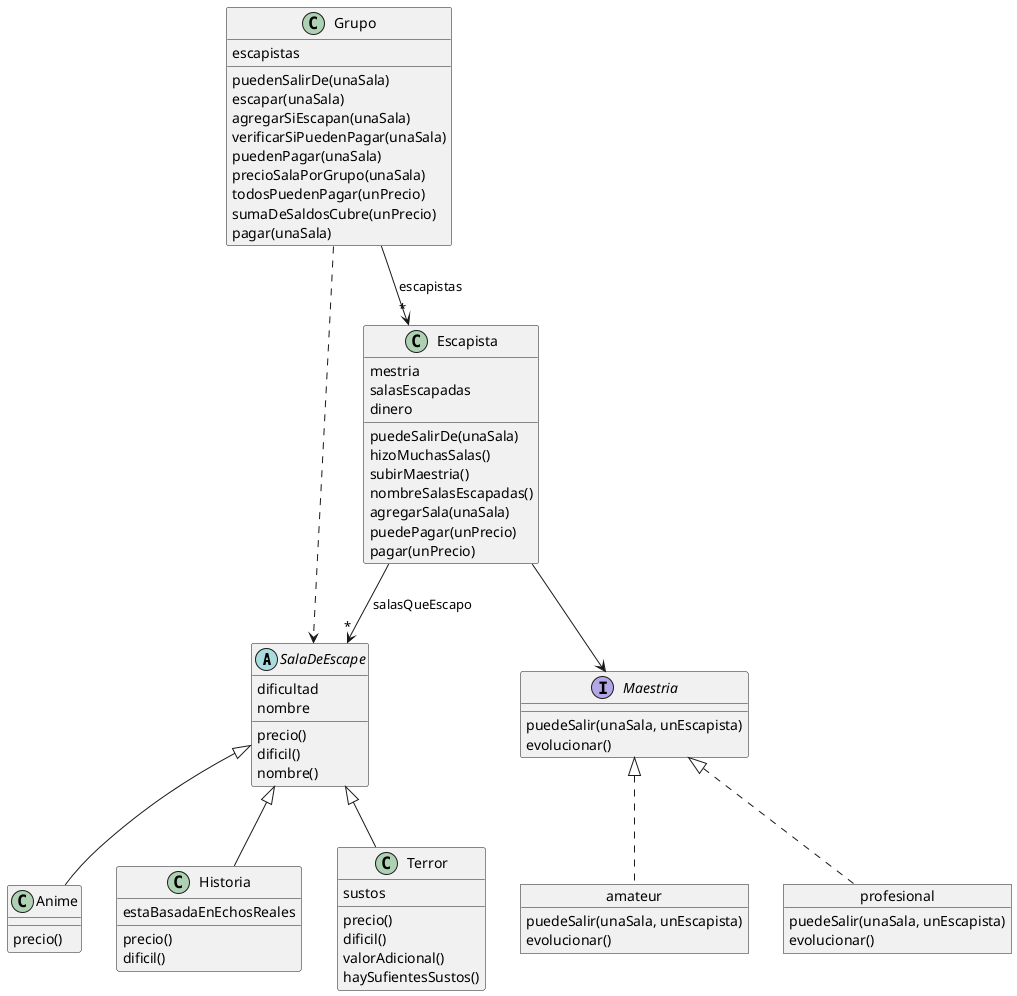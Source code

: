 @startuml

abstract class SalaDeEscape{
    dificultad 
    nombre
    precio() 
    dificil() 
    nombre() 
}

class Anime extends SalaDeEscape{

precio()

}

class Historia extends SalaDeEscape{
    estaBasadaEnEchosReales
    precio()
    dificil()
    
}

class Terror extends SalaDeEscape{
    sustos 
    precio()
    dificil()
    valorAdicional()
    haySufientesSustos()

}

class Escapista {
mestria 
salasEscapadas
dinero 

puedeSalirDe(unaSala)
hizoMuchasSalas() 
subirMaestria()
nombreSalasEscapadas()
agregarSala(unaSala)
puedePagar(unPrecio)
pagar(unPrecio)


}

class Grupo{
    escapistas

puedenSalirDe(unaSala)
escapar(unaSala)
agregarSiEscapan(unaSala)
verificarSiPuedenPagar(unaSala)
puedenPagar(unaSala)
precioSalaPorGrupo(unaSala)
todosPuedenPagar(unPrecio)
sumaDeSaldosCubre(unPrecio)
pagar(unaSala) 

}

interface Maestria{
puedeSalir(unaSala, unEscapista)
evolucionar()

}

object amateur{
puedeSalir(unaSala, unEscapista)
evolucionar()

}

object profesional{
puedeSalir(unaSala, unEscapista)
evolucionar()
}

Escapista -->"*" SalaDeEscape : salasQueEscapo
Escapista --> Maestria
Grupo -->"*" Escapista : escapistas
Grupo ..> SalaDeEscape
profesional .u.|> Maestria
amateur .u.|> Maestria

@enduml